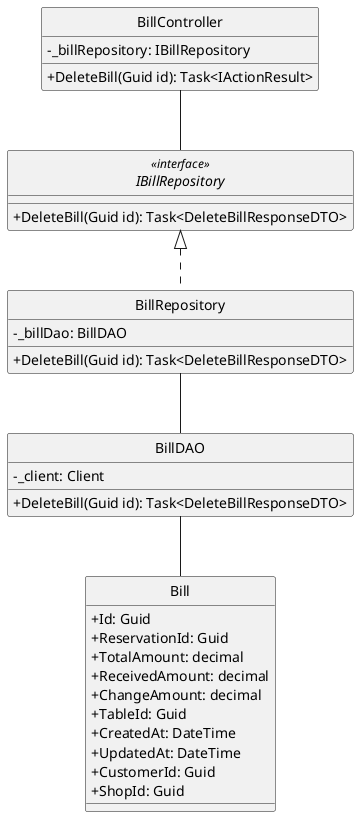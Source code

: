 @startuml
hide circle
skinparam classAttributeIconSize 0

class BillController {
    - _billRepository: IBillRepository
    + DeleteBill(Guid id): Task<IActionResult>
}

interface IBillRepository<<interface>> {
    + DeleteBill(Guid id): Task<DeleteBillResponseDTO>
}

class BillRepository {
    - _billDao: BillDAO
    + DeleteBill(Guid id): Task<DeleteBillResponseDTO>
}

class BillDAO {
    - _client: Client
    + DeleteBill(Guid id): Task<DeleteBillResponseDTO>
}


class Bill {
    + Id: Guid
    + ReservationId: Guid
    + TotalAmount: decimal
    + ReceivedAmount: decimal
    + ChangeAmount: decimal
    + TableId: Guid
    + CreatedAt: DateTime
    + UpdatedAt: DateTime
    + CustomerId: Guid
    + ShopId: Guid
}

BillController -- IBillRepository
IBillRepository <|.. BillRepository
BillRepository -- BillDAO
BillDAO -- Bill

@enduml
